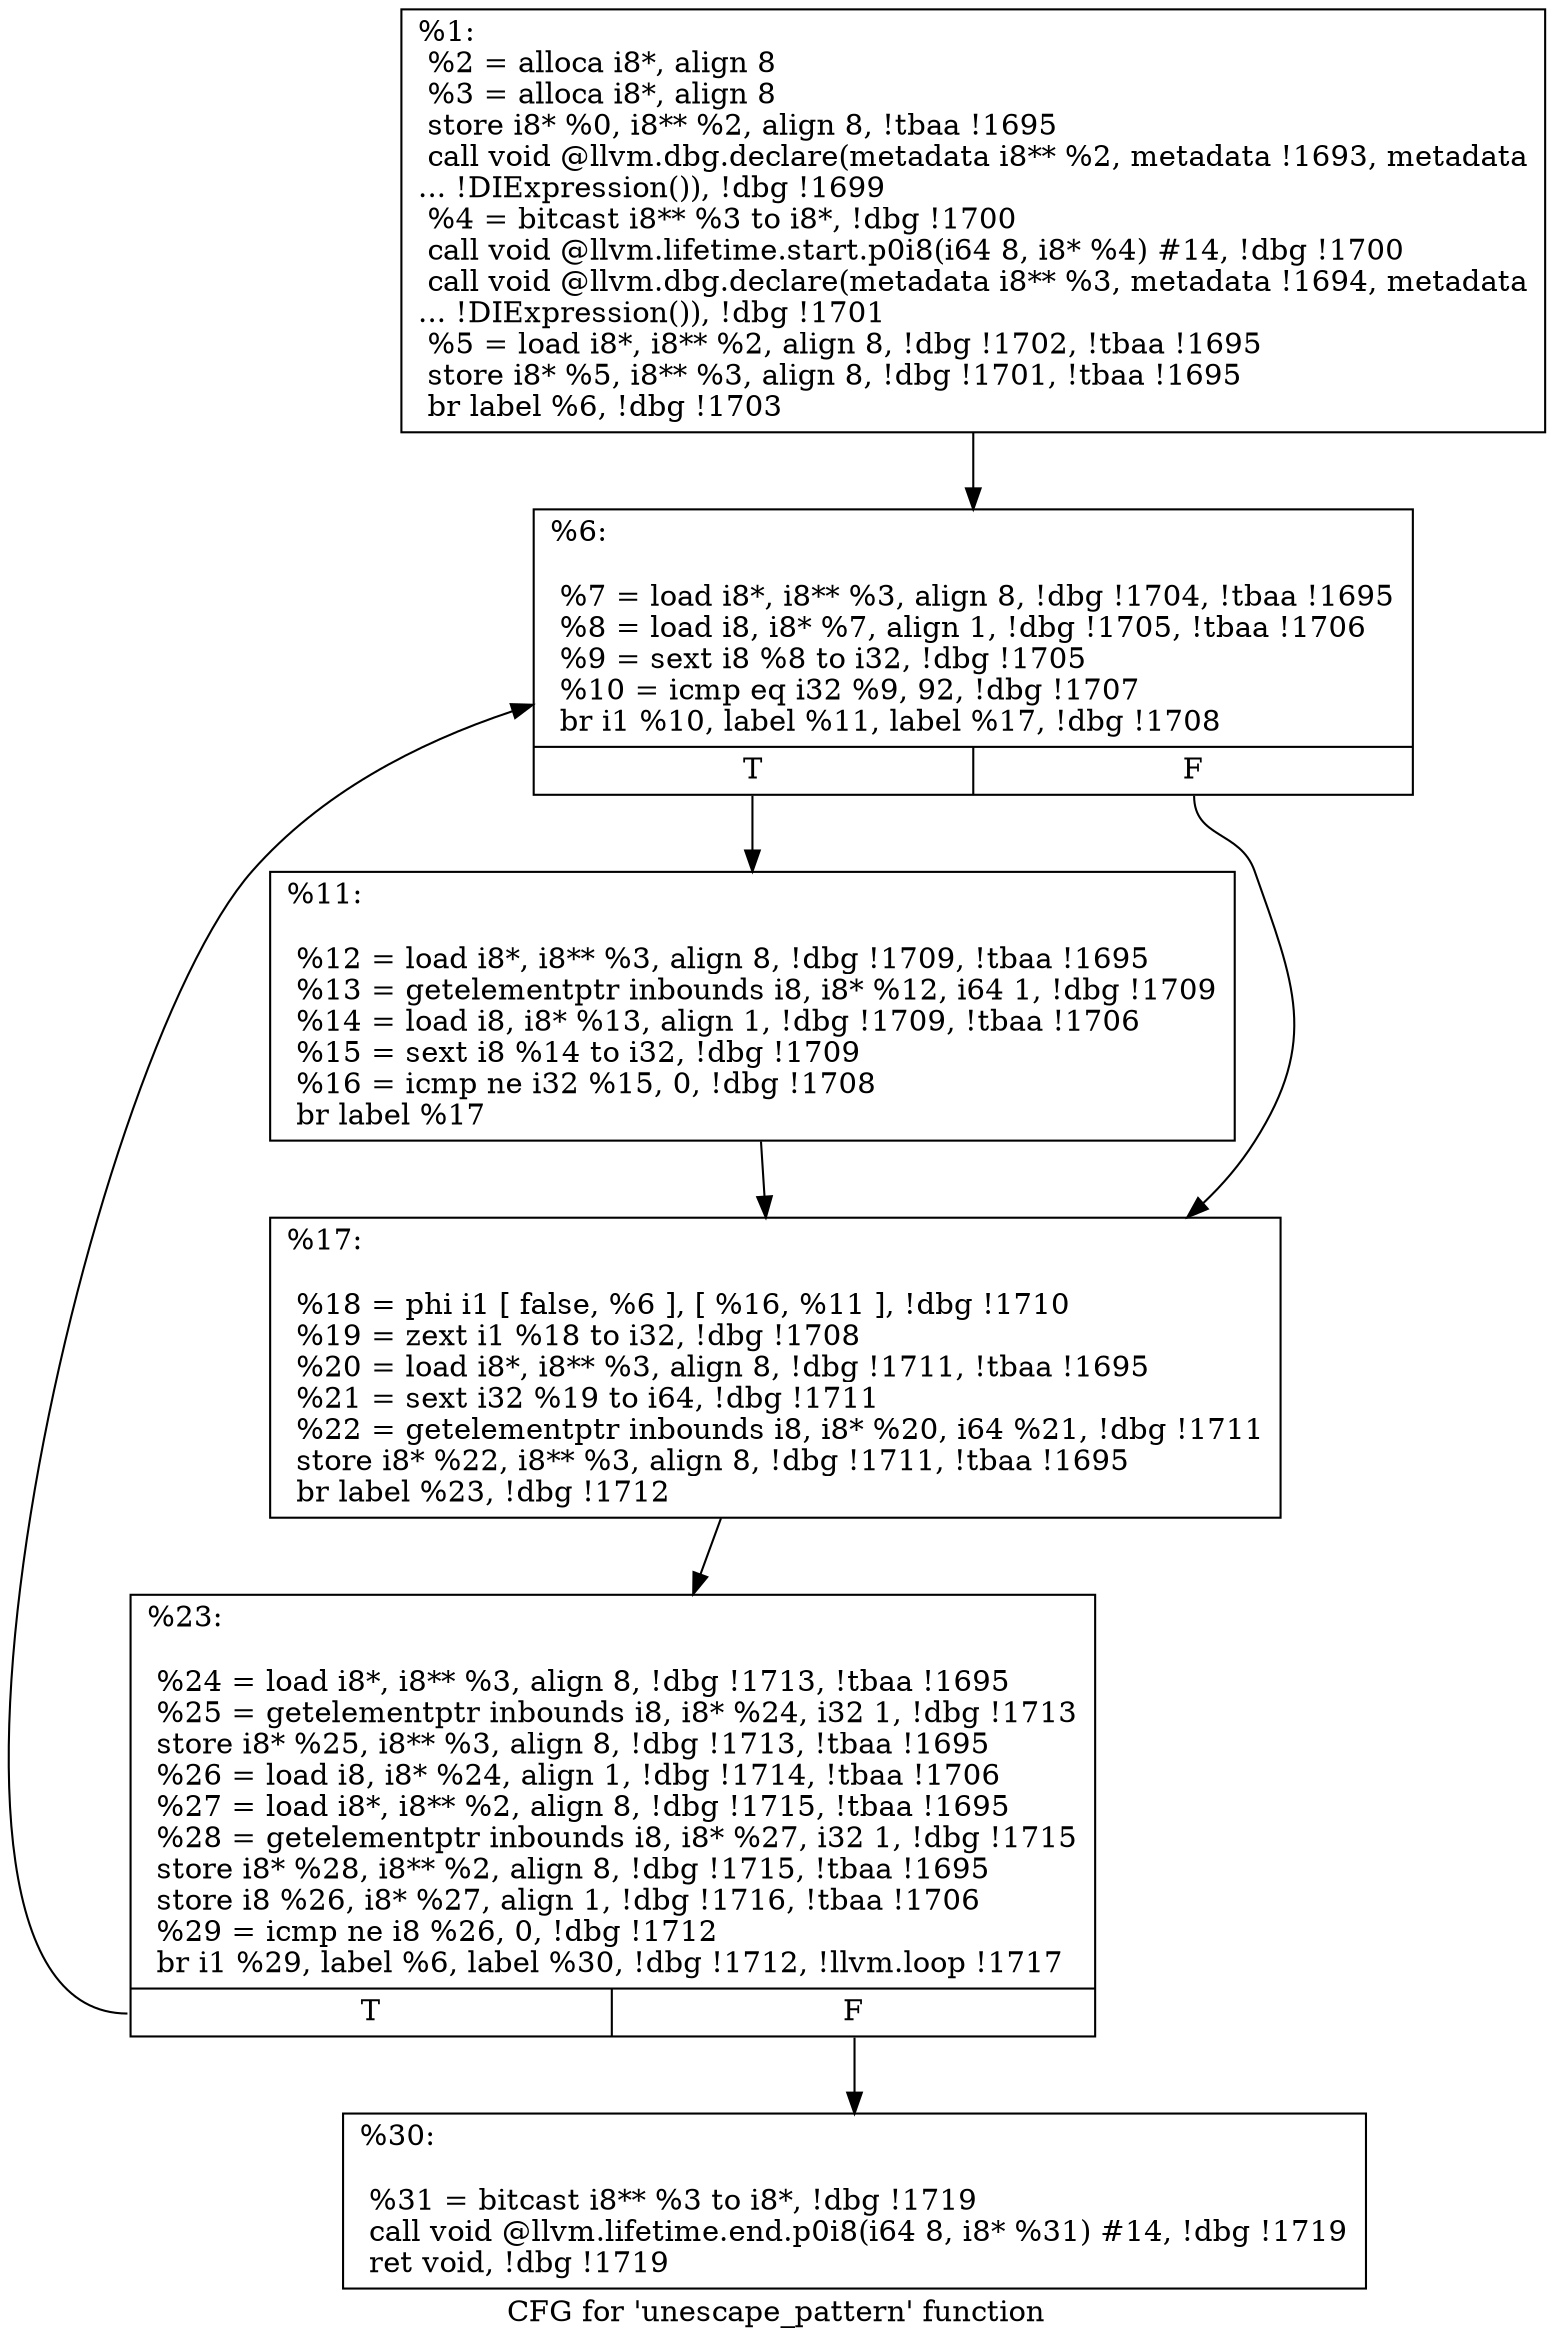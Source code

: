 digraph "CFG for 'unescape_pattern' function" {
	label="CFG for 'unescape_pattern' function";

	Node0x28c49e0 [shape=record,label="{%1:\l  %2 = alloca i8*, align 8\l  %3 = alloca i8*, align 8\l  store i8* %0, i8** %2, align 8, !tbaa !1695\l  call void @llvm.dbg.declare(metadata i8** %2, metadata !1693, metadata\l... !DIExpression()), !dbg !1699\l  %4 = bitcast i8** %3 to i8*, !dbg !1700\l  call void @llvm.lifetime.start.p0i8(i64 8, i8* %4) #14, !dbg !1700\l  call void @llvm.dbg.declare(metadata i8** %3, metadata !1694, metadata\l... !DIExpression()), !dbg !1701\l  %5 = load i8*, i8** %2, align 8, !dbg !1702, !tbaa !1695\l  store i8* %5, i8** %3, align 8, !dbg !1701, !tbaa !1695\l  br label %6, !dbg !1703\l}"];
	Node0x28c49e0 -> Node0x28c4aa0;
	Node0x28c4aa0 [shape=record,label="{%6:\l\l  %7 = load i8*, i8** %3, align 8, !dbg !1704, !tbaa !1695\l  %8 = load i8, i8* %7, align 1, !dbg !1705, !tbaa !1706\l  %9 = sext i8 %8 to i32, !dbg !1705\l  %10 = icmp eq i32 %9, 92, !dbg !1707\l  br i1 %10, label %11, label %17, !dbg !1708\l|{<s0>T|<s1>F}}"];
	Node0x28c4aa0:s0 -> Node0x28c4af0;
	Node0x28c4aa0:s1 -> Node0x28c4b40;
	Node0x28c4af0 [shape=record,label="{%11:\l\l  %12 = load i8*, i8** %3, align 8, !dbg !1709, !tbaa !1695\l  %13 = getelementptr inbounds i8, i8* %12, i64 1, !dbg !1709\l  %14 = load i8, i8* %13, align 1, !dbg !1709, !tbaa !1706\l  %15 = sext i8 %14 to i32, !dbg !1709\l  %16 = icmp ne i32 %15, 0, !dbg !1708\l  br label %17\l}"];
	Node0x28c4af0 -> Node0x28c4b40;
	Node0x28c4b40 [shape=record,label="{%17:\l\l  %18 = phi i1 [ false, %6 ], [ %16, %11 ], !dbg !1710\l  %19 = zext i1 %18 to i32, !dbg !1708\l  %20 = load i8*, i8** %3, align 8, !dbg !1711, !tbaa !1695\l  %21 = sext i32 %19 to i64, !dbg !1711\l  %22 = getelementptr inbounds i8, i8* %20, i64 %21, !dbg !1711\l  store i8* %22, i8** %3, align 8, !dbg !1711, !tbaa !1695\l  br label %23, !dbg !1712\l}"];
	Node0x28c4b40 -> Node0x28c4b90;
	Node0x28c4b90 [shape=record,label="{%23:\l\l  %24 = load i8*, i8** %3, align 8, !dbg !1713, !tbaa !1695\l  %25 = getelementptr inbounds i8, i8* %24, i32 1, !dbg !1713\l  store i8* %25, i8** %3, align 8, !dbg !1713, !tbaa !1695\l  %26 = load i8, i8* %24, align 1, !dbg !1714, !tbaa !1706\l  %27 = load i8*, i8** %2, align 8, !dbg !1715, !tbaa !1695\l  %28 = getelementptr inbounds i8, i8* %27, i32 1, !dbg !1715\l  store i8* %28, i8** %2, align 8, !dbg !1715, !tbaa !1695\l  store i8 %26, i8* %27, align 1, !dbg !1716, !tbaa !1706\l  %29 = icmp ne i8 %26, 0, !dbg !1712\l  br i1 %29, label %6, label %30, !dbg !1712, !llvm.loop !1717\l|{<s0>T|<s1>F}}"];
	Node0x28c4b90:s0 -> Node0x28c4aa0;
	Node0x28c4b90:s1 -> Node0x28c4be0;
	Node0x28c4be0 [shape=record,label="{%30:\l\l  %31 = bitcast i8** %3 to i8*, !dbg !1719\l  call void @llvm.lifetime.end.p0i8(i64 8, i8* %31) #14, !dbg !1719\l  ret void, !dbg !1719\l}"];
}
